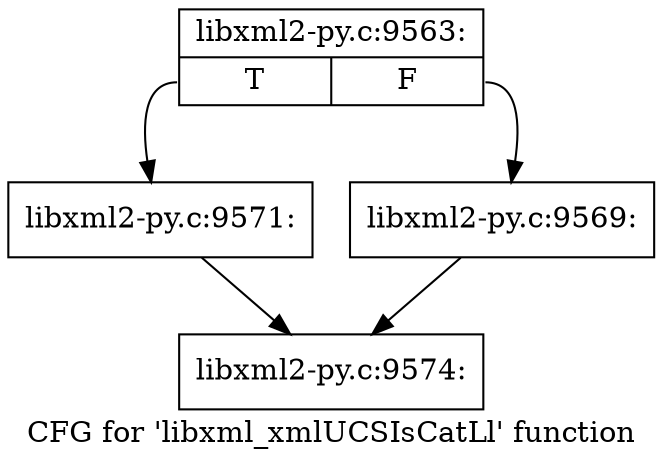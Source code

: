 digraph "CFG for 'libxml_xmlUCSIsCatLl' function" {
	label="CFG for 'libxml_xmlUCSIsCatLl' function";

	Node0x4532ae0 [shape=record,label="{libxml2-py.c:9563:|{<s0>T|<s1>F}}"];
	Node0x4532ae0:s0 -> Node0x4536870;
	Node0x4532ae0:s1 -> Node0x4536820;
	Node0x4536820 [shape=record,label="{libxml2-py.c:9569:}"];
	Node0x4536820 -> Node0x4534100;
	Node0x4536870 [shape=record,label="{libxml2-py.c:9571:}"];
	Node0x4536870 -> Node0x4534100;
	Node0x4534100 [shape=record,label="{libxml2-py.c:9574:}"];
}
